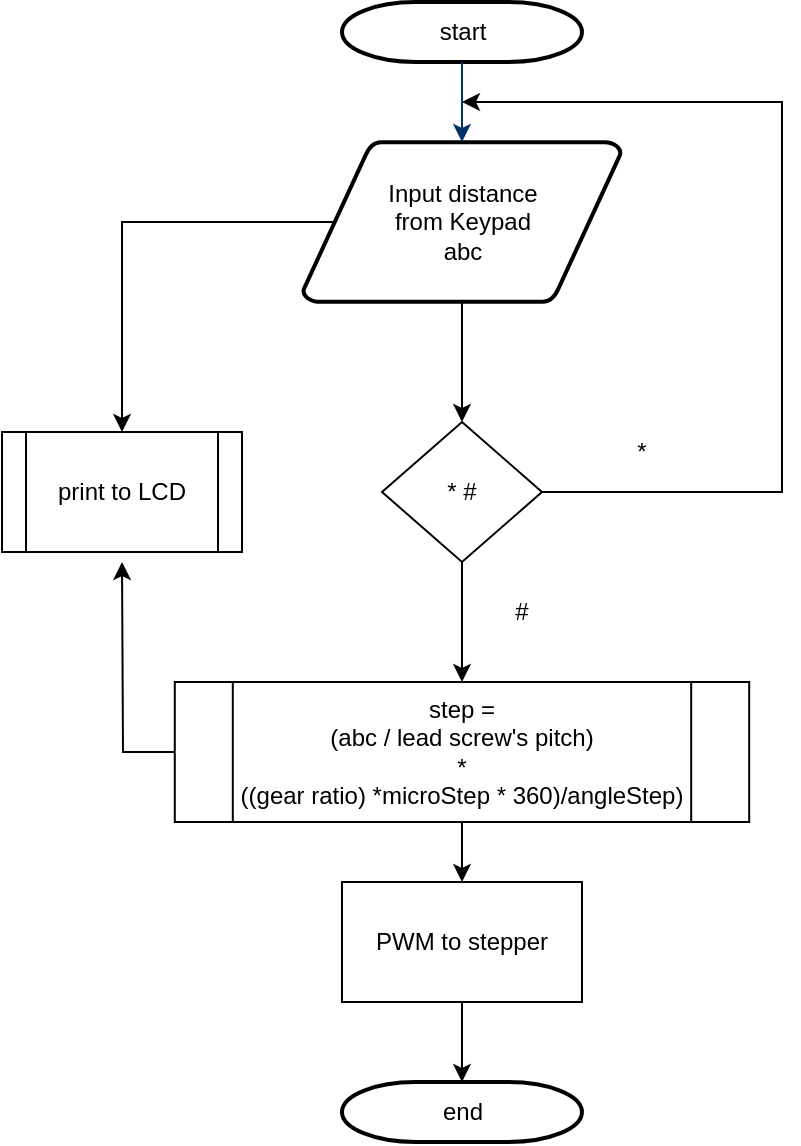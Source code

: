 <mxfile version="20.1.4" type="github">
  <diagram id="6a731a19-8d31-9384-78a2-239565b7b9f0" name="Page-1">
    <mxGraphModel dx="1422" dy="794" grid="1" gridSize="10" guides="1" tooltips="1" connect="1" arrows="1" fold="1" page="1" pageScale="1" pageWidth="1169" pageHeight="827" background="none" math="0" shadow="0">
      <root>
        <mxCell id="0" />
        <mxCell id="1" parent="0" />
        <mxCell id="2" value="start" style="shape=mxgraph.flowchart.terminator;strokeWidth=2;gradientColor=none;gradientDirection=north;fontStyle=0;html=1;" parent="1" vertex="1">
          <mxGeometry x="260" y="60" width="120" height="30" as="geometry" />
        </mxCell>
        <mxCell id="bonZeFb8oqKkXH8bP1l1-66" style="edgeStyle=orthogonalEdgeStyle;rounded=0;orthogonalLoop=1;jettySize=auto;html=1;exitX=0.5;exitY=1;exitDx=0;exitDy=0;exitPerimeter=0;" edge="1" parent="1" source="3" target="bonZeFb8oqKkXH8bP1l1-56">
          <mxGeometry relative="1" as="geometry" />
        </mxCell>
        <mxCell id="bonZeFb8oqKkXH8bP1l1-70" style="edgeStyle=orthogonalEdgeStyle;rounded=0;orthogonalLoop=1;jettySize=auto;html=1;exitX=0.095;exitY=0.5;exitDx=0;exitDy=0;exitPerimeter=0;entryX=0.5;entryY=0;entryDx=0;entryDy=0;" edge="1" parent="1" source="3" target="bonZeFb8oqKkXH8bP1l1-67">
          <mxGeometry relative="1" as="geometry" />
        </mxCell>
        <mxCell id="3" value="Input distance&lt;br&gt;from Keypad&lt;br&gt;abc" style="shape=mxgraph.flowchart.data;strokeWidth=2;gradientColor=none;gradientDirection=north;fontStyle=0;html=1;" parent="1" vertex="1">
          <mxGeometry x="240.5" y="130" width="159" height="80" as="geometry" />
        </mxCell>
        <mxCell id="7" style="fontStyle=1;strokeColor=#003366;strokeWidth=1;html=1;" parent="1" source="2" target="3" edge="1">
          <mxGeometry relative="1" as="geometry" />
        </mxCell>
        <mxCell id="bonZeFb8oqKkXH8bP1l1-65" style="edgeStyle=orthogonalEdgeStyle;rounded=0;orthogonalLoop=1;jettySize=auto;html=1;exitX=1;exitY=0.5;exitDx=0;exitDy=0;" edge="1" parent="1" source="bonZeFb8oqKkXH8bP1l1-56">
          <mxGeometry relative="1" as="geometry">
            <mxPoint x="320" y="110" as="targetPoint" />
            <Array as="points">
              <mxPoint x="480" y="305" />
              <mxPoint x="480" y="110" />
            </Array>
          </mxGeometry>
        </mxCell>
        <mxCell id="bonZeFb8oqKkXH8bP1l1-72" style="edgeStyle=orthogonalEdgeStyle;rounded=0;orthogonalLoop=1;jettySize=auto;html=1;exitX=0.5;exitY=1;exitDx=0;exitDy=0;entryX=0.5;entryY=0;entryDx=0;entryDy=0;" edge="1" parent="1" source="bonZeFb8oqKkXH8bP1l1-56" target="bonZeFb8oqKkXH8bP1l1-71">
          <mxGeometry relative="1" as="geometry" />
        </mxCell>
        <mxCell id="bonZeFb8oqKkXH8bP1l1-56" value="* #" style="rhombus;whiteSpace=wrap;html=1;" vertex="1" parent="1">
          <mxGeometry x="280" y="270" width="80" height="70" as="geometry" />
        </mxCell>
        <mxCell id="bonZeFb8oqKkXH8bP1l1-61" value="*" style="text;html=1;strokeColor=none;fillColor=none;align=center;verticalAlign=middle;whiteSpace=wrap;rounded=0;" vertex="1" parent="1">
          <mxGeometry x="380" y="270" width="60" height="30" as="geometry" />
        </mxCell>
        <mxCell id="bonZeFb8oqKkXH8bP1l1-67" value="print to LCD" style="shape=process;whiteSpace=wrap;html=1;backgroundOutline=1;" vertex="1" parent="1">
          <mxGeometry x="90" y="275" width="120" height="60" as="geometry" />
        </mxCell>
        <mxCell id="bonZeFb8oqKkXH8bP1l1-78" style="edgeStyle=orthogonalEdgeStyle;rounded=0;orthogonalLoop=1;jettySize=auto;html=1;" edge="1" parent="1" source="bonZeFb8oqKkXH8bP1l1-71">
          <mxGeometry relative="1" as="geometry">
            <mxPoint x="150" y="340" as="targetPoint" />
          </mxGeometry>
        </mxCell>
        <mxCell id="bonZeFb8oqKkXH8bP1l1-81" value="" style="edgeStyle=orthogonalEdgeStyle;rounded=0;orthogonalLoop=1;jettySize=auto;html=1;" edge="1" parent="1" source="bonZeFb8oqKkXH8bP1l1-71" target="bonZeFb8oqKkXH8bP1l1-80">
          <mxGeometry relative="1" as="geometry" />
        </mxCell>
        <mxCell id="bonZeFb8oqKkXH8bP1l1-71" value="step =&lt;br&gt;(abc / lead screw&#39;s pitch)&lt;br&gt;*&lt;br&gt;((gear ratio) *microStep * 360)/angleStep)" style="shape=process;whiteSpace=wrap;html=1;backgroundOutline=1;" vertex="1" parent="1">
          <mxGeometry x="176.4" y="400" width="287.19" height="70" as="geometry" />
        </mxCell>
        <mxCell id="bonZeFb8oqKkXH8bP1l1-73" value="#" style="text;html=1;strokeColor=none;fillColor=none;align=center;verticalAlign=middle;whiteSpace=wrap;rounded=0;" vertex="1" parent="1">
          <mxGeometry x="320" y="350" width="60" height="30" as="geometry" />
        </mxCell>
        <mxCell id="bonZeFb8oqKkXH8bP1l1-75" value="end" style="shape=mxgraph.flowchart.terminator;strokeWidth=2;gradientColor=none;gradientDirection=north;fontStyle=0;html=1;" vertex="1" parent="1">
          <mxGeometry x="259.99" y="600" width="120" height="30" as="geometry" />
        </mxCell>
        <mxCell id="bonZeFb8oqKkXH8bP1l1-82" style="edgeStyle=orthogonalEdgeStyle;rounded=0;orthogonalLoop=1;jettySize=auto;html=1;entryX=0.5;entryY=0;entryDx=0;entryDy=0;entryPerimeter=0;" edge="1" parent="1" source="bonZeFb8oqKkXH8bP1l1-80" target="bonZeFb8oqKkXH8bP1l1-75">
          <mxGeometry relative="1" as="geometry" />
        </mxCell>
        <mxCell id="bonZeFb8oqKkXH8bP1l1-80" value="PWM to stepper" style="whiteSpace=wrap;html=1;" vertex="1" parent="1">
          <mxGeometry x="259.995" y="500" width="120" height="60" as="geometry" />
        </mxCell>
      </root>
    </mxGraphModel>
  </diagram>
</mxfile>
